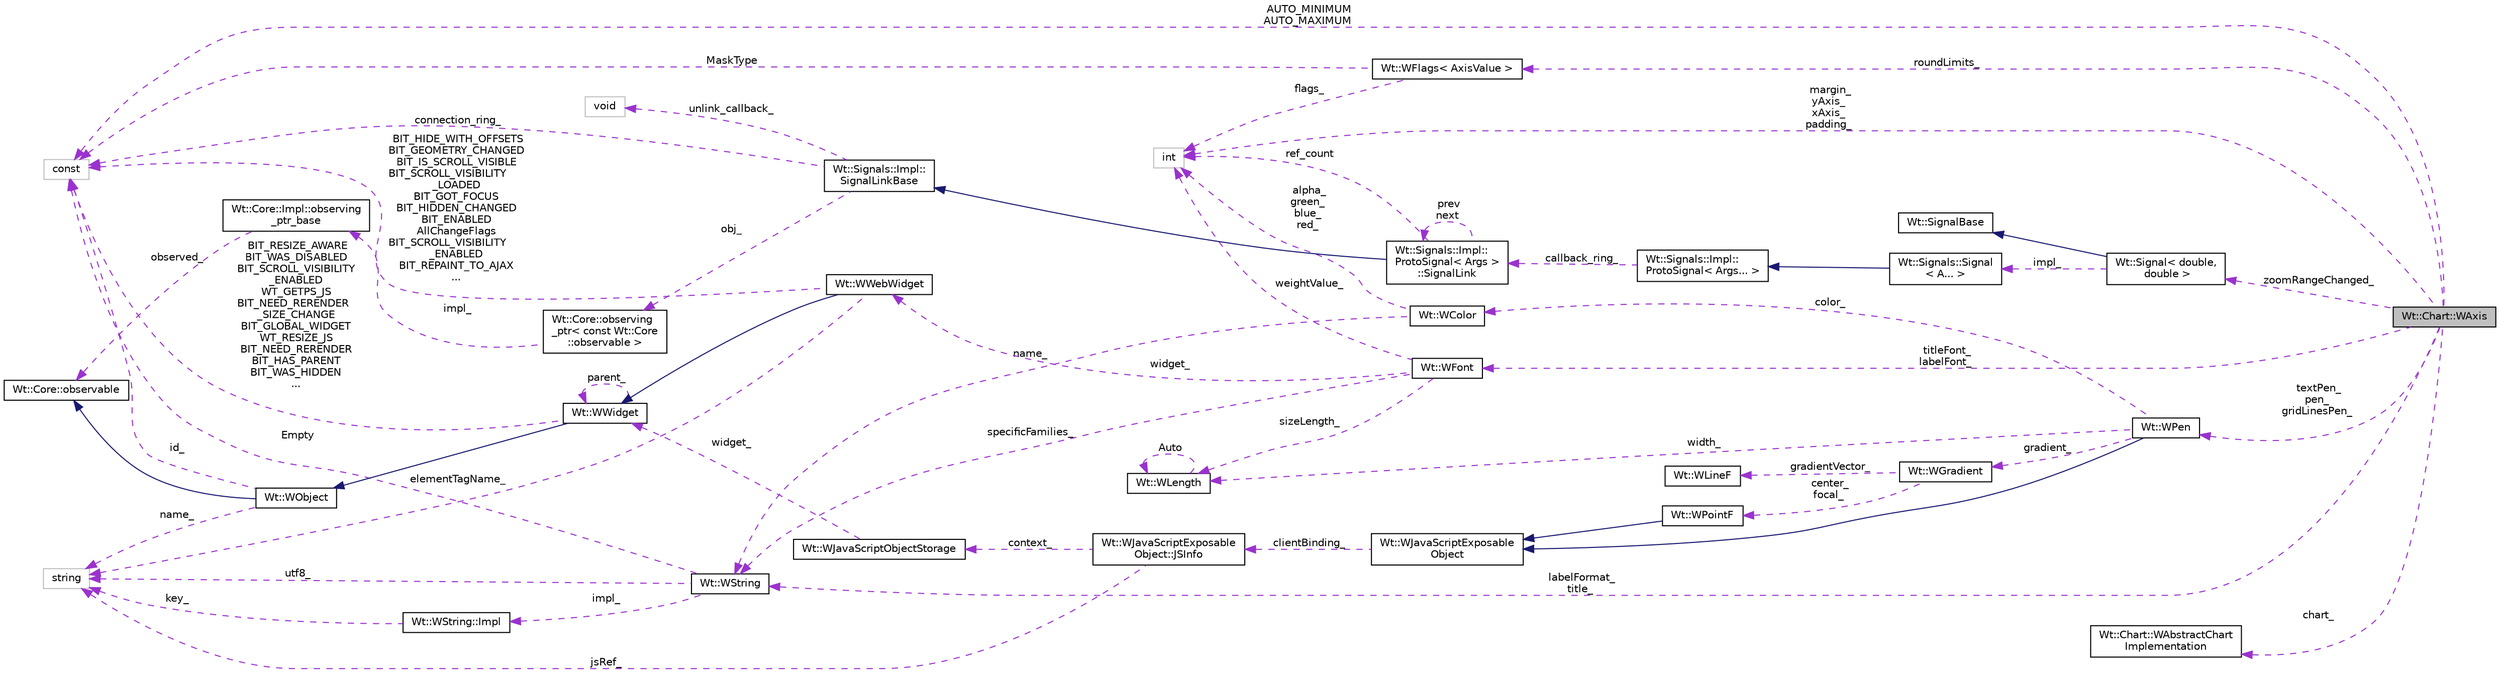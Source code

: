 digraph "Wt::Chart::WAxis"
{
 // LATEX_PDF_SIZE
  edge [fontname="Helvetica",fontsize="10",labelfontname="Helvetica",labelfontsize="10"];
  node [fontname="Helvetica",fontsize="10",shape=record];
  rankdir="LR";
  Node1 [label="Wt::Chart::WAxis",height=0.2,width=0.4,color="black", fillcolor="grey75", style="filled", fontcolor="black",tooltip="Class which represents an axis of a cartesian chart."];
  Node2 -> Node1 [dir="back",color="darkorchid3",fontsize="10",style="dashed",label=" roundLimits_" ,fontname="Helvetica"];
  Node2 [label="Wt::WFlags\< AxisValue \>",height=0.2,width=0.4,color="black", fillcolor="white", style="filled",URL="$classWt_1_1WFlags.html",tooltip=" "];
  Node3 -> Node2 [dir="back",color="darkorchid3",fontsize="10",style="dashed",label=" flags_" ,fontname="Helvetica"];
  Node3 [label="int",height=0.2,width=0.4,color="grey75", fillcolor="white", style="filled",tooltip=" "];
  Node4 -> Node2 [dir="back",color="darkorchid3",fontsize="10",style="dashed",label=" MaskType" ,fontname="Helvetica"];
  Node4 [label="const",height=0.2,width=0.4,color="grey75", fillcolor="white", style="filled",tooltip=" "];
  Node5 -> Node1 [dir="back",color="darkorchid3",fontsize="10",style="dashed",label=" zoomRangeChanged_" ,fontname="Helvetica"];
  Node5 [label="Wt::Signal\< double,\l double \>",height=0.2,width=0.4,color="black", fillcolor="white", style="filled",URL="$classWt_1_1Signal.html",tooltip=" "];
  Node6 -> Node5 [dir="back",color="midnightblue",fontsize="10",style="solid",fontname="Helvetica"];
  Node6 [label="Wt::SignalBase",height=0.2,width=0.4,color="black", fillcolor="white", style="filled",URL="$classWt_1_1SignalBase.html",tooltip="Abstract base class of a signal."];
  Node7 -> Node5 [dir="back",color="darkorchid3",fontsize="10",style="dashed",label=" impl_" ,fontname="Helvetica"];
  Node7 [label="Wt::Signals::Signal\l\< A... \>",height=0.2,width=0.4,color="black", fillcolor="white", style="filled",URL="$structWt_1_1Signals_1_1Signal.html",tooltip=" "];
  Node8 -> Node7 [dir="back",color="midnightblue",fontsize="10",style="solid",fontname="Helvetica"];
  Node8 [label="Wt::Signals::Impl::\lProtoSignal\< Args... \>",height=0.2,width=0.4,color="black", fillcolor="white", style="filled",URL="$classWt_1_1Signals_1_1Impl_1_1ProtoSignal.html",tooltip=" "];
  Node9 -> Node8 [dir="back",color="darkorchid3",fontsize="10",style="dashed",label=" callback_ring_" ,fontname="Helvetica"];
  Node9 [label="Wt::Signals::Impl::\lProtoSignal\< Args \>\l::SignalLink",height=0.2,width=0.4,color="black", fillcolor="white", style="filled",URL="$structWt_1_1Signals_1_1Impl_1_1ProtoSignal_1_1SignalLink.html",tooltip=" "];
  Node10 -> Node9 [dir="back",color="midnightblue",fontsize="10",style="solid",fontname="Helvetica"];
  Node10 [label="Wt::Signals::Impl::\lSignalLinkBase",height=0.2,width=0.4,color="black", fillcolor="white", style="filled",URL="$classWt_1_1Signals_1_1Impl_1_1SignalLinkBase.html",tooltip=" "];
  Node11 -> Node10 [dir="back",color="darkorchid3",fontsize="10",style="dashed",label=" unlink_callback_" ,fontname="Helvetica"];
  Node11 [label="void",height=0.2,width=0.4,color="grey75", fillcolor="white", style="filled",tooltip=" "];
  Node12 -> Node10 [dir="back",color="darkorchid3",fontsize="10",style="dashed",label=" obj_" ,fontname="Helvetica"];
  Node12 [label="Wt::Core::observing\l_ptr\< const Wt::Core\l::observable \>",height=0.2,width=0.4,color="black", fillcolor="white", style="filled",URL="$classWt_1_1Core_1_1observing__ptr.html",tooltip=" "];
  Node13 -> Node12 [dir="back",color="darkorchid3",fontsize="10",style="dashed",label=" impl_" ,fontname="Helvetica"];
  Node13 [label="Wt::Core::Impl::observing\l_ptr_base",height=0.2,width=0.4,color="black", fillcolor="white", style="filled",URL="$structWt_1_1Core_1_1Impl_1_1observing__ptr__base.html",tooltip=" "];
  Node14 -> Node13 [dir="back",color="darkorchid3",fontsize="10",style="dashed",label=" observed_" ,fontname="Helvetica"];
  Node14 [label="Wt::Core::observable",height=0.2,width=0.4,color="black", fillcolor="white", style="filled",URL="$classWt_1_1Core_1_1observable.html",tooltip="A base class for objects whose life-time can be tracked."];
  Node4 -> Node10 [dir="back",color="darkorchid3",fontsize="10",style="dashed",label=" connection_ring_" ,fontname="Helvetica"];
  Node3 -> Node9 [dir="back",color="darkorchid3",fontsize="10",style="dashed",label=" ref_count" ,fontname="Helvetica"];
  Node9 -> Node9 [dir="back",color="darkorchid3",fontsize="10",style="dashed",label=" prev\nnext" ,fontname="Helvetica"];
  Node15 -> Node1 [dir="back",color="darkorchid3",fontsize="10",style="dashed",label=" labelFormat_\ntitle_" ,fontname="Helvetica"];
  Node15 [label="Wt::WString",height=0.2,width=0.4,color="black", fillcolor="white", style="filled",URL="$classWt_1_1WString.html",tooltip="A value class which describes a locale-aware unicode string."];
  Node16 -> Node15 [dir="back",color="darkorchid3",fontsize="10",style="dashed",label=" impl_" ,fontname="Helvetica"];
  Node16 [label="Wt::WString::Impl",height=0.2,width=0.4,color="black", fillcolor="white", style="filled",URL="$structWt_1_1WString_1_1Impl.html",tooltip=" "];
  Node17 -> Node16 [dir="back",color="darkorchid3",fontsize="10",style="dashed",label=" key_" ,fontname="Helvetica"];
  Node17 [label="string",height=0.2,width=0.4,color="grey75", fillcolor="white", style="filled",tooltip=" "];
  Node17 -> Node15 [dir="back",color="darkorchid3",fontsize="10",style="dashed",label=" utf8_" ,fontname="Helvetica"];
  Node4 -> Node15 [dir="back",color="darkorchid3",fontsize="10",style="dashed",label=" Empty" ,fontname="Helvetica"];
  Node18 -> Node1 [dir="back",color="darkorchid3",fontsize="10",style="dashed",label=" textPen_\npen_\ngridLinesPen_" ,fontname="Helvetica"];
  Node18 [label="Wt::WPen",height=0.2,width=0.4,color="black", fillcolor="white", style="filled",URL="$classWt_1_1WPen.html",tooltip="A value class that defines the style for pen strokes."];
  Node19 -> Node18 [dir="back",color="midnightblue",fontsize="10",style="solid",fontname="Helvetica"];
  Node19 [label="Wt::WJavaScriptExposable\lObject",height=0.2,width=0.4,color="black", fillcolor="white", style="filled",URL="$classWt_1_1WJavaScriptExposableObject.html",tooltip="A JavaScript exposable object."];
  Node20 -> Node19 [dir="back",color="darkorchid3",fontsize="10",style="dashed",label=" clientBinding_" ,fontname="Helvetica"];
  Node20 [label="Wt::WJavaScriptExposable\lObject::JSInfo",height=0.2,width=0.4,color="black", fillcolor="white", style="filled",URL="$structWt_1_1WJavaScriptExposableObject_1_1JSInfo.html",tooltip=" "];
  Node17 -> Node20 [dir="back",color="darkorchid3",fontsize="10",style="dashed",label=" jsRef_" ,fontname="Helvetica"];
  Node21 -> Node20 [dir="back",color="darkorchid3",fontsize="10",style="dashed",label=" context_" ,fontname="Helvetica"];
  Node21 [label="Wt::WJavaScriptObjectStorage",height=0.2,width=0.4,color="black", fillcolor="white", style="filled",URL="$classWt_1_1WJavaScriptObjectStorage.html",tooltip=" "];
  Node22 -> Node21 [dir="back",color="darkorchid3",fontsize="10",style="dashed",label=" widget_" ,fontname="Helvetica"];
  Node22 [label="Wt::WWidget",height=0.2,width=0.4,color="black", fillcolor="white", style="filled",URL="$classWt_1_1WWidget.html",tooltip="The abstract base class for a user-interface component."];
  Node23 -> Node22 [dir="back",color="midnightblue",fontsize="10",style="solid",fontname="Helvetica"];
  Node23 [label="Wt::WObject",height=0.2,width=0.4,color="black", fillcolor="white", style="filled",URL="$classWt_1_1WObject.html",tooltip="A base class for objects that participate in the signal/slot system."];
  Node14 -> Node23 [dir="back",color="midnightblue",fontsize="10",style="solid",fontname="Helvetica"];
  Node17 -> Node23 [dir="back",color="darkorchid3",fontsize="10",style="dashed",label=" name_" ,fontname="Helvetica"];
  Node4 -> Node23 [dir="back",color="darkorchid3",fontsize="10",style="dashed",label=" id_" ,fontname="Helvetica"];
  Node22 -> Node22 [dir="back",color="darkorchid3",fontsize="10",style="dashed",label=" parent_" ,fontname="Helvetica"];
  Node4 -> Node22 [dir="back",color="darkorchid3",fontsize="10",style="dashed",label=" BIT_RESIZE_AWARE\nBIT_WAS_DISABLED\nBIT_SCROLL_VISIBILITY\l_ENABLED\nWT_GETPS_JS\nBIT_NEED_RERENDER\l_SIZE_CHANGE\nBIT_GLOBAL_WIDGET\nWT_RESIZE_JS\nBIT_NEED_RERENDER\nBIT_HAS_PARENT\nBIT_WAS_HIDDEN\n..." ,fontname="Helvetica"];
  Node24 -> Node18 [dir="back",color="darkorchid3",fontsize="10",style="dashed",label=" color_" ,fontname="Helvetica"];
  Node24 [label="Wt::WColor",height=0.2,width=0.4,color="black", fillcolor="white", style="filled",URL="$classWt_1_1WColor.html",tooltip="A value class that defines a color."];
  Node15 -> Node24 [dir="back",color="darkorchid3",fontsize="10",style="dashed",label=" name_" ,fontname="Helvetica"];
  Node3 -> Node24 [dir="back",color="darkorchid3",fontsize="10",style="dashed",label=" alpha_\ngreen_\nblue_\nred_" ,fontname="Helvetica"];
  Node25 -> Node18 [dir="back",color="darkorchid3",fontsize="10",style="dashed",label=" gradient_" ,fontname="Helvetica"];
  Node25 [label="Wt::WGradient",height=0.2,width=0.4,color="black", fillcolor="white", style="filled",URL="$classWt_1_1WGradient.html",tooltip="A linear or radial gradient."];
  Node26 -> Node25 [dir="back",color="darkorchid3",fontsize="10",style="dashed",label=" center_\nfocal_" ,fontname="Helvetica"];
  Node26 [label="Wt::WPointF",height=0.2,width=0.4,color="black", fillcolor="white", style="filled",URL="$classWt_1_1WPointF.html",tooltip="A value class that defines a 2D point."];
  Node19 -> Node26 [dir="back",color="midnightblue",fontsize="10",style="solid",fontname="Helvetica"];
  Node27 -> Node25 [dir="back",color="darkorchid3",fontsize="10",style="dashed",label=" gradientVector_" ,fontname="Helvetica"];
  Node27 [label="Wt::WLineF",height=0.2,width=0.4,color="black", fillcolor="white", style="filled",URL="$classWt_1_1WLineF.html",tooltip="Utility class that defines a single line."];
  Node28 -> Node18 [dir="back",color="darkorchid3",fontsize="10",style="dashed",label=" width_" ,fontname="Helvetica"];
  Node28 [label="Wt::WLength",height=0.2,width=0.4,color="black", fillcolor="white", style="filled",URL="$classWt_1_1WLength.html",tooltip="A value class that describes a CSS length."];
  Node28 -> Node28 [dir="back",color="darkorchid3",fontsize="10",style="dashed",label=" Auto" ,fontname="Helvetica"];
  Node3 -> Node1 [dir="back",color="darkorchid3",fontsize="10",style="dashed",label=" margin_\nyAxis_\nxAxis_\npadding_" ,fontname="Helvetica"];
  Node29 -> Node1 [dir="back",color="darkorchid3",fontsize="10",style="dashed",label=" titleFont_\nlabelFont_" ,fontname="Helvetica"];
  Node29 [label="Wt::WFont",height=0.2,width=0.4,color="black", fillcolor="white", style="filled",URL="$classWt_1_1WFont.html",tooltip="A value class that describes a font."];
  Node15 -> Node29 [dir="back",color="darkorchid3",fontsize="10",style="dashed",label=" specificFamilies_" ,fontname="Helvetica"];
  Node3 -> Node29 [dir="back",color="darkorchid3",fontsize="10",style="dashed",label=" weightValue_" ,fontname="Helvetica"];
  Node30 -> Node29 [dir="back",color="darkorchid3",fontsize="10",style="dashed",label=" widget_" ,fontname="Helvetica"];
  Node30 [label="Wt::WWebWidget",height=0.2,width=0.4,color="black", fillcolor="white", style="filled",URL="$classWt_1_1WWebWidget.html",tooltip="A base class for widgets with an HTML counterpart."];
  Node22 -> Node30 [dir="back",color="midnightblue",fontsize="10",style="solid",fontname="Helvetica"];
  Node17 -> Node30 [dir="back",color="darkorchid3",fontsize="10",style="dashed",label=" elementTagName_" ,fontname="Helvetica"];
  Node4 -> Node30 [dir="back",color="darkorchid3",fontsize="10",style="dashed",label=" BIT_HIDE_WITH_OFFSETS\nBIT_GEOMETRY_CHANGED\nBIT_IS_SCROLL_VISIBLE\nBIT_SCROLL_VISIBILITY\l_LOADED\nBIT_GOT_FOCUS\nBIT_HIDDEN_CHANGED\nBIT_ENABLED\nAllChangeFlags\nBIT_SCROLL_VISIBILITY\l_ENABLED\nBIT_REPAINT_TO_AJAX\n..." ,fontname="Helvetica"];
  Node28 -> Node29 [dir="back",color="darkorchid3",fontsize="10",style="dashed",label=" sizeLength_" ,fontname="Helvetica"];
  Node31 -> Node1 [dir="back",color="darkorchid3",fontsize="10",style="dashed",label=" chart_" ,fontname="Helvetica"];
  Node31 [label="Wt::Chart::WAbstractChart\lImplementation",height=0.2,width=0.4,color="black", fillcolor="white", style="filled",URL="$classWt_1_1Chart_1_1WAbstractChartImplementation.html",tooltip=" "];
  Node4 -> Node1 [dir="back",color="darkorchid3",fontsize="10",style="dashed",label=" AUTO_MINIMUM\nAUTO_MAXIMUM" ,fontname="Helvetica"];
}

